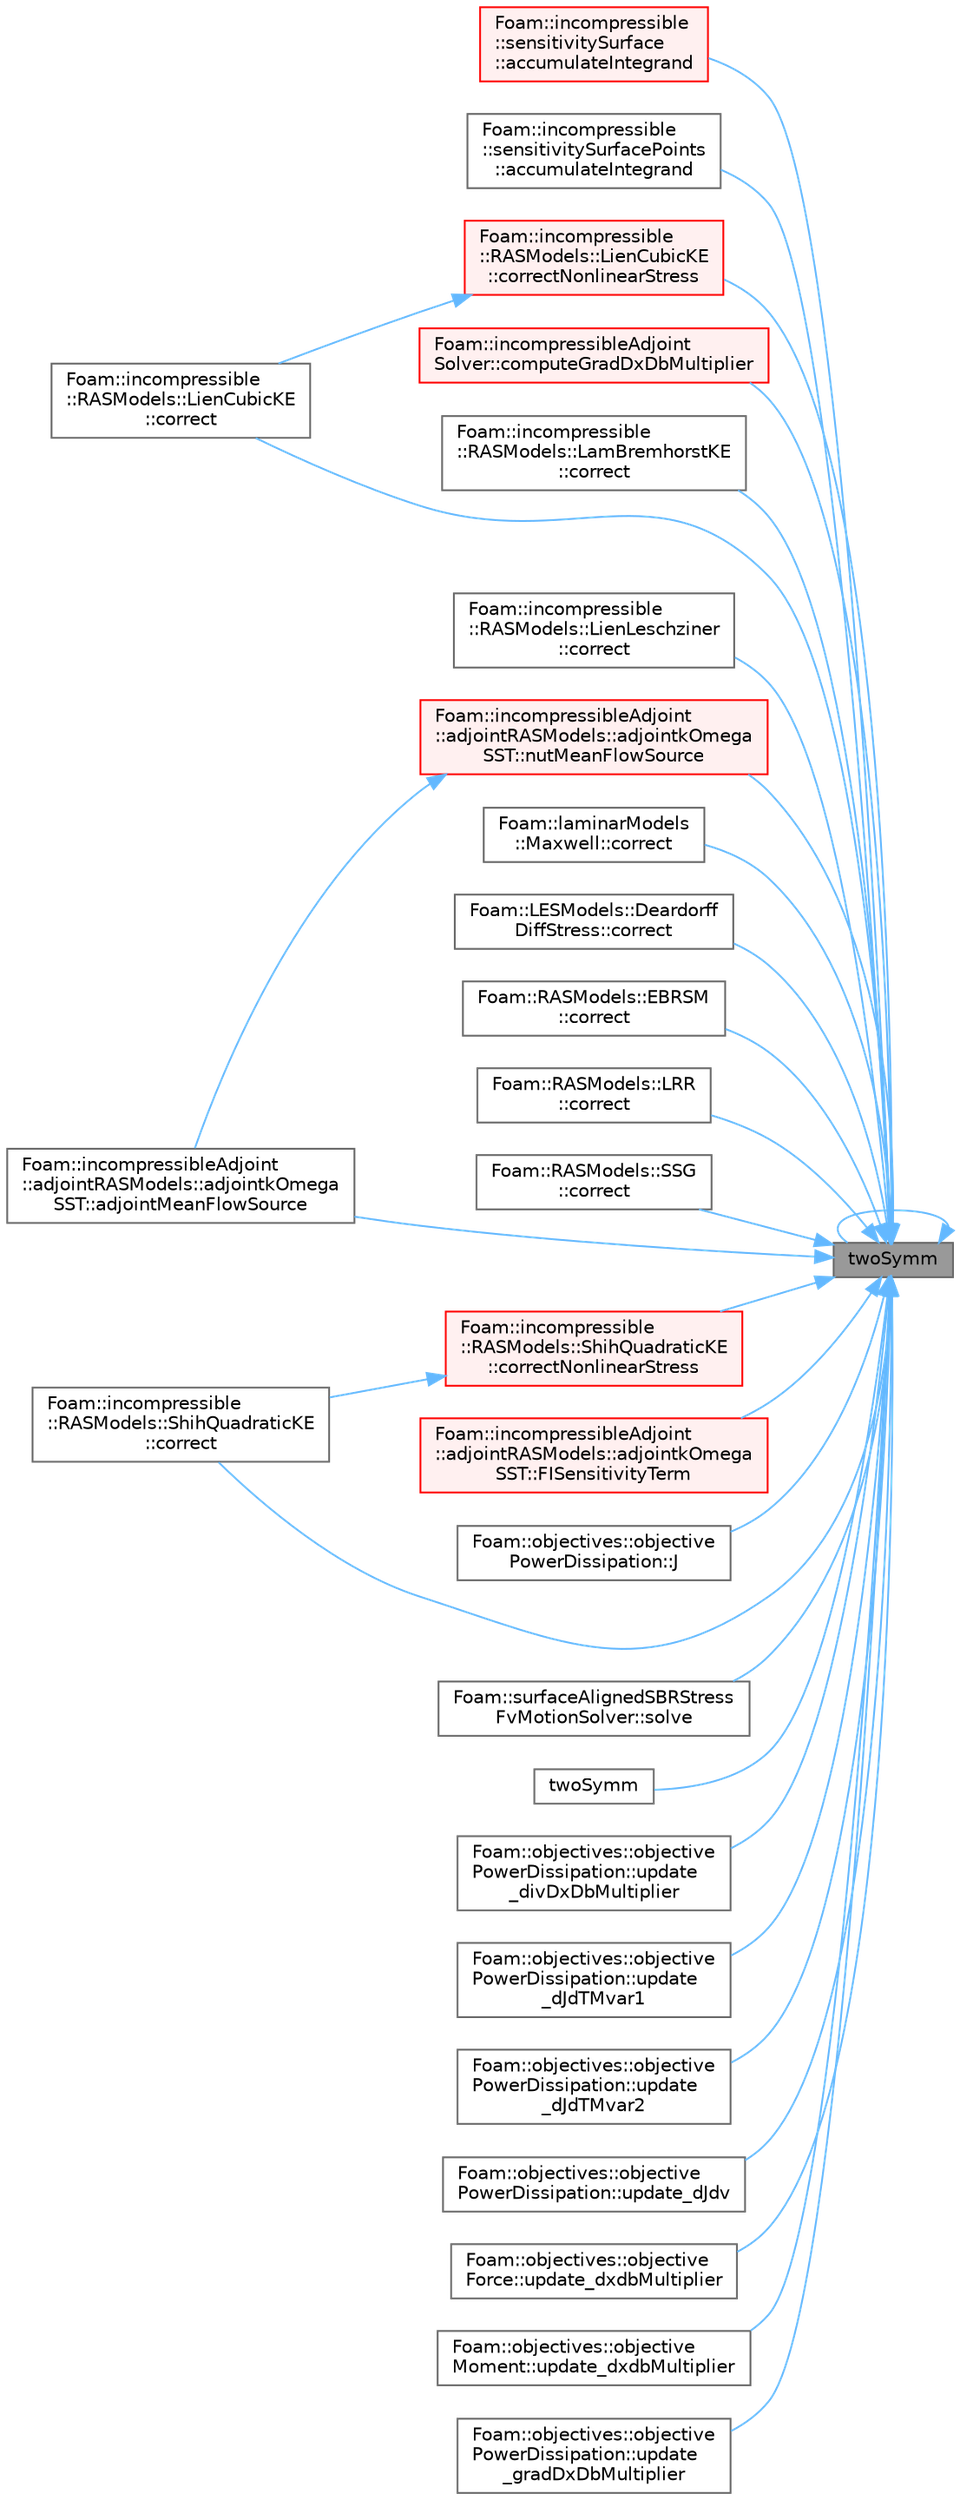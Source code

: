 digraph "twoSymm"
{
 // LATEX_PDF_SIZE
  bgcolor="transparent";
  edge [fontname=Helvetica,fontsize=10,labelfontname=Helvetica,labelfontsize=10];
  node [fontname=Helvetica,fontsize=10,shape=box,height=0.2,width=0.4];
  rankdir="RL";
  Node1 [id="Node000001",label="twoSymm",height=0.2,width=0.4,color="gray40", fillcolor="grey60", style="filled", fontcolor="black",tooltip=" "];
  Node1 -> Node2 [id="edge1_Node000001_Node000002",dir="back",color="steelblue1",style="solid",tooltip=" "];
  Node2 [id="Node000002",label="Foam::incompressible\l::sensitivitySurface\l::accumulateIntegrand",height=0.2,width=0.4,color="red", fillcolor="#FFF0F0", style="filled",URL="$classFoam_1_1incompressible_1_1sensitivitySurface.html#ac6c476ddd09d00c0dbe152d0e8fa636d",tooltip=" "];
  Node1 -> Node4 [id="edge2_Node000001_Node000004",dir="back",color="steelblue1",style="solid",tooltip=" "];
  Node4 [id="Node000004",label="Foam::incompressible\l::sensitivitySurfacePoints\l::accumulateIntegrand",height=0.2,width=0.4,color="grey40", fillcolor="white", style="filled",URL="$classFoam_1_1incompressible_1_1sensitivitySurfacePoints.html#ac6c476ddd09d00c0dbe152d0e8fa636d",tooltip=" "];
  Node1 -> Node5 [id="edge3_Node000001_Node000005",dir="back",color="steelblue1",style="solid",tooltip=" "];
  Node5 [id="Node000005",label="Foam::incompressibleAdjoint\l::adjointRASModels::adjointkOmega\lSST::adjointMeanFlowSource",height=0.2,width=0.4,color="grey40", fillcolor="white", style="filled",URL="$classFoam_1_1incompressibleAdjoint_1_1adjointRASModels_1_1adjointkOmegaSST.html#a988e3f123d5b9627c415d1bbbea4cdc7",tooltip=" "];
  Node1 -> Node6 [id="edge4_Node000001_Node000006",dir="back",color="steelblue1",style="solid",tooltip=" "];
  Node6 [id="Node000006",label="Foam::incompressibleAdjoint\lSolver::computeGradDxDbMultiplier",height=0.2,width=0.4,color="red", fillcolor="#FFF0F0", style="filled",URL="$classFoam_1_1incompressibleAdjointSolver.html#ac4cb7ae78cac09127ebd672d8f462277",tooltip=" "];
  Node1 -> Node11 [id="edge5_Node000001_Node000011",dir="back",color="steelblue1",style="solid",tooltip=" "];
  Node11 [id="Node000011",label="Foam::incompressible\l::RASModels::LamBremhorstKE\l::correct",height=0.2,width=0.4,color="grey40", fillcolor="white", style="filled",URL="$classFoam_1_1incompressible_1_1RASModels_1_1LamBremhorstKE.html#a3ae44b28050c3aa494c1d8e18cf618c1",tooltip=" "];
  Node1 -> Node12 [id="edge6_Node000001_Node000012",dir="back",color="steelblue1",style="solid",tooltip=" "];
  Node12 [id="Node000012",label="Foam::incompressible\l::RASModels::LienCubicKE\l::correct",height=0.2,width=0.4,color="grey40", fillcolor="white", style="filled",URL="$classFoam_1_1incompressible_1_1RASModels_1_1LienCubicKE.html#a3ae44b28050c3aa494c1d8e18cf618c1",tooltip=" "];
  Node1 -> Node13 [id="edge7_Node000001_Node000013",dir="back",color="steelblue1",style="solid",tooltip=" "];
  Node13 [id="Node000013",label="Foam::incompressible\l::RASModels::LienLeschziner\l::correct",height=0.2,width=0.4,color="grey40", fillcolor="white", style="filled",URL="$classFoam_1_1incompressible_1_1RASModels_1_1LienLeschziner.html#a3ae44b28050c3aa494c1d8e18cf618c1",tooltip=" "];
  Node1 -> Node14 [id="edge8_Node000001_Node000014",dir="back",color="steelblue1",style="solid",tooltip=" "];
  Node14 [id="Node000014",label="Foam::incompressible\l::RASModels::ShihQuadraticKE\l::correct",height=0.2,width=0.4,color="grey40", fillcolor="white", style="filled",URL="$classFoam_1_1incompressible_1_1RASModels_1_1ShihQuadraticKE.html#a3ae44b28050c3aa494c1d8e18cf618c1",tooltip=" "];
  Node1 -> Node15 [id="edge9_Node000001_Node000015",dir="back",color="steelblue1",style="solid",tooltip=" "];
  Node15 [id="Node000015",label="Foam::laminarModels\l::Maxwell::correct",height=0.2,width=0.4,color="grey40", fillcolor="white", style="filled",URL="$classFoam_1_1laminarModels_1_1Maxwell.html#a3ae44b28050c3aa494c1d8e18cf618c1",tooltip=" "];
  Node1 -> Node16 [id="edge10_Node000001_Node000016",dir="back",color="steelblue1",style="solid",tooltip=" "];
  Node16 [id="Node000016",label="Foam::LESModels::Deardorff\lDiffStress::correct",height=0.2,width=0.4,color="grey40", fillcolor="white", style="filled",URL="$classFoam_1_1LESModels_1_1DeardorffDiffStress.html#a3ae44b28050c3aa494c1d8e18cf618c1",tooltip=" "];
  Node1 -> Node17 [id="edge11_Node000001_Node000017",dir="back",color="steelblue1",style="solid",tooltip=" "];
  Node17 [id="Node000017",label="Foam::RASModels::EBRSM\l::correct",height=0.2,width=0.4,color="grey40", fillcolor="white", style="filled",URL="$classFoam_1_1RASModels_1_1EBRSM.html#a3ae44b28050c3aa494c1d8e18cf618c1",tooltip=" "];
  Node1 -> Node18 [id="edge12_Node000001_Node000018",dir="back",color="steelblue1",style="solid",tooltip=" "];
  Node18 [id="Node000018",label="Foam::RASModels::LRR\l::correct",height=0.2,width=0.4,color="grey40", fillcolor="white", style="filled",URL="$classFoam_1_1RASModels_1_1LRR.html#a3ae44b28050c3aa494c1d8e18cf618c1",tooltip=" "];
  Node1 -> Node19 [id="edge13_Node000001_Node000019",dir="back",color="steelblue1",style="solid",tooltip=" "];
  Node19 [id="Node000019",label="Foam::RASModels::SSG\l::correct",height=0.2,width=0.4,color="grey40", fillcolor="white", style="filled",URL="$classFoam_1_1RASModels_1_1SSG.html#a3ae44b28050c3aa494c1d8e18cf618c1",tooltip=" "];
  Node1 -> Node20 [id="edge14_Node000001_Node000020",dir="back",color="steelblue1",style="solid",tooltip=" "];
  Node20 [id="Node000020",label="Foam::incompressible\l::RASModels::LienCubicKE\l::correctNonlinearStress",height=0.2,width=0.4,color="red", fillcolor="#FFF0F0", style="filled",URL="$classFoam_1_1incompressible_1_1RASModels_1_1LienCubicKE.html#aaeceed08f8e5aa404ea620bbed333cf2",tooltip=" "];
  Node20 -> Node12 [id="edge15_Node000020_Node000012",dir="back",color="steelblue1",style="solid",tooltip=" "];
  Node1 -> Node22 [id="edge16_Node000001_Node000022",dir="back",color="steelblue1",style="solid",tooltip=" "];
  Node22 [id="Node000022",label="Foam::incompressible\l::RASModels::ShihQuadraticKE\l::correctNonlinearStress",height=0.2,width=0.4,color="red", fillcolor="#FFF0F0", style="filled",URL="$classFoam_1_1incompressible_1_1RASModels_1_1ShihQuadraticKE.html#aaeceed08f8e5aa404ea620bbed333cf2",tooltip=" "];
  Node22 -> Node14 [id="edge17_Node000022_Node000014",dir="back",color="steelblue1",style="solid",tooltip=" "];
  Node1 -> Node24 [id="edge18_Node000001_Node000024",dir="back",color="steelblue1",style="solid",tooltip=" "];
  Node24 [id="Node000024",label="Foam::incompressibleAdjoint\l::adjointRASModels::adjointkOmega\lSST::FISensitivityTerm",height=0.2,width=0.4,color="red", fillcolor="#FFF0F0", style="filled",URL="$classFoam_1_1incompressibleAdjoint_1_1adjointRASModels_1_1adjointkOmegaSST.html#a0bab0b8eba8a6c1d833a0d962ae7cd8a",tooltip=" "];
  Node1 -> Node26 [id="edge19_Node000001_Node000026",dir="back",color="steelblue1",style="solid",tooltip=" "];
  Node26 [id="Node000026",label="Foam::objectives::objective\lPowerDissipation::J",height=0.2,width=0.4,color="grey40", fillcolor="white", style="filled",URL="$classFoam_1_1objectives_1_1objectivePowerDissipation.html#a87d524d8f08c277097e3443ece835bc3",tooltip=" "];
  Node1 -> Node27 [id="edge20_Node000001_Node000027",dir="back",color="steelblue1",style="solid",tooltip=" "];
  Node27 [id="Node000027",label="Foam::incompressibleAdjoint\l::adjointRASModels::adjointkOmega\lSST::nutMeanFlowSource",height=0.2,width=0.4,color="red", fillcolor="#FFF0F0", style="filled",URL="$classFoam_1_1incompressibleAdjoint_1_1adjointRASModels_1_1adjointkOmegaSST.html#a8fd943d053270347ef935917f7470803",tooltip=" "];
  Node27 -> Node5 [id="edge21_Node000027_Node000005",dir="back",color="steelblue1",style="solid",tooltip=" "];
  Node1 -> Node29 [id="edge22_Node000001_Node000029",dir="back",color="steelblue1",style="solid",tooltip=" "];
  Node29 [id="Node000029",label="Foam::surfaceAlignedSBRStress\lFvMotionSolver::solve",height=0.2,width=0.4,color="grey40", fillcolor="white", style="filled",URL="$classFoam_1_1surfaceAlignedSBRStressFvMotionSolver.html#af7d39f0eac0af0ed5785935ac72a1e7d",tooltip=" "];
  Node1 -> Node1 [id="edge23_Node000001_Node000001",dir="back",color="steelblue1",style="solid",tooltip=" "];
  Node1 -> Node30 [id="edge24_Node000001_Node000030",dir="back",color="steelblue1",style="solid",tooltip=" "];
  Node30 [id="Node000030",label="twoSymm",height=0.2,width=0.4,color="grey40", fillcolor="white", style="filled",URL="$namespaceFoam.html#a54aa4069653a764f60005cad7d28f671",tooltip=" "];
  Node1 -> Node31 [id="edge25_Node000001_Node000031",dir="back",color="steelblue1",style="solid",tooltip=" "];
  Node31 [id="Node000031",label="Foam::objectives::objective\lPowerDissipation::update\l_divDxDbMultiplier",height=0.2,width=0.4,color="grey40", fillcolor="white", style="filled",URL="$classFoam_1_1objectives_1_1objectivePowerDissipation.html#ac48bccf9a77d698e365e9cc02c8f2f40",tooltip=" "];
  Node1 -> Node32 [id="edge26_Node000001_Node000032",dir="back",color="steelblue1",style="solid",tooltip=" "];
  Node32 [id="Node000032",label="Foam::objectives::objective\lPowerDissipation::update\l_dJdTMvar1",height=0.2,width=0.4,color="grey40", fillcolor="white", style="filled",URL="$classFoam_1_1objectives_1_1objectivePowerDissipation.html#a936ecd3281c4977bdcf051e843f54dd2",tooltip=" "];
  Node1 -> Node33 [id="edge27_Node000001_Node000033",dir="back",color="steelblue1",style="solid",tooltip=" "];
  Node33 [id="Node000033",label="Foam::objectives::objective\lPowerDissipation::update\l_dJdTMvar2",height=0.2,width=0.4,color="grey40", fillcolor="white", style="filled",URL="$classFoam_1_1objectives_1_1objectivePowerDissipation.html#a509d182bfc7245146c07a003c7ae8c8b",tooltip=" "];
  Node1 -> Node34 [id="edge28_Node000001_Node000034",dir="back",color="steelblue1",style="solid",tooltip=" "];
  Node34 [id="Node000034",label="Foam::objectives::objective\lPowerDissipation::update_dJdv",height=0.2,width=0.4,color="grey40", fillcolor="white", style="filled",URL="$classFoam_1_1objectives_1_1objectivePowerDissipation.html#ad08c5313a41faa5afb88875c06bc1702",tooltip=" "];
  Node1 -> Node35 [id="edge29_Node000001_Node000035",dir="back",color="steelblue1",style="solid",tooltip=" "];
  Node35 [id="Node000035",label="Foam::objectives::objective\lForce::update_dxdbMultiplier",height=0.2,width=0.4,color="grey40", fillcolor="white", style="filled",URL="$classFoam_1_1objectives_1_1objectiveForce.html#a8fec36051db2e750728504177819173c",tooltip=" "];
  Node1 -> Node36 [id="edge30_Node000001_Node000036",dir="back",color="steelblue1",style="solid",tooltip=" "];
  Node36 [id="Node000036",label="Foam::objectives::objective\lMoment::update_dxdbMultiplier",height=0.2,width=0.4,color="grey40", fillcolor="white", style="filled",URL="$classFoam_1_1objectives_1_1objectiveMoment.html#a8fec36051db2e750728504177819173c",tooltip=" "];
  Node1 -> Node37 [id="edge31_Node000001_Node000037",dir="back",color="steelblue1",style="solid",tooltip=" "];
  Node37 [id="Node000037",label="Foam::objectives::objective\lPowerDissipation::update\l_gradDxDbMultiplier",height=0.2,width=0.4,color="grey40", fillcolor="white", style="filled",URL="$classFoam_1_1objectives_1_1objectivePowerDissipation.html#a2f0573f01fa4ae1e14a89c3b9cd918b2",tooltip=" "];
}
